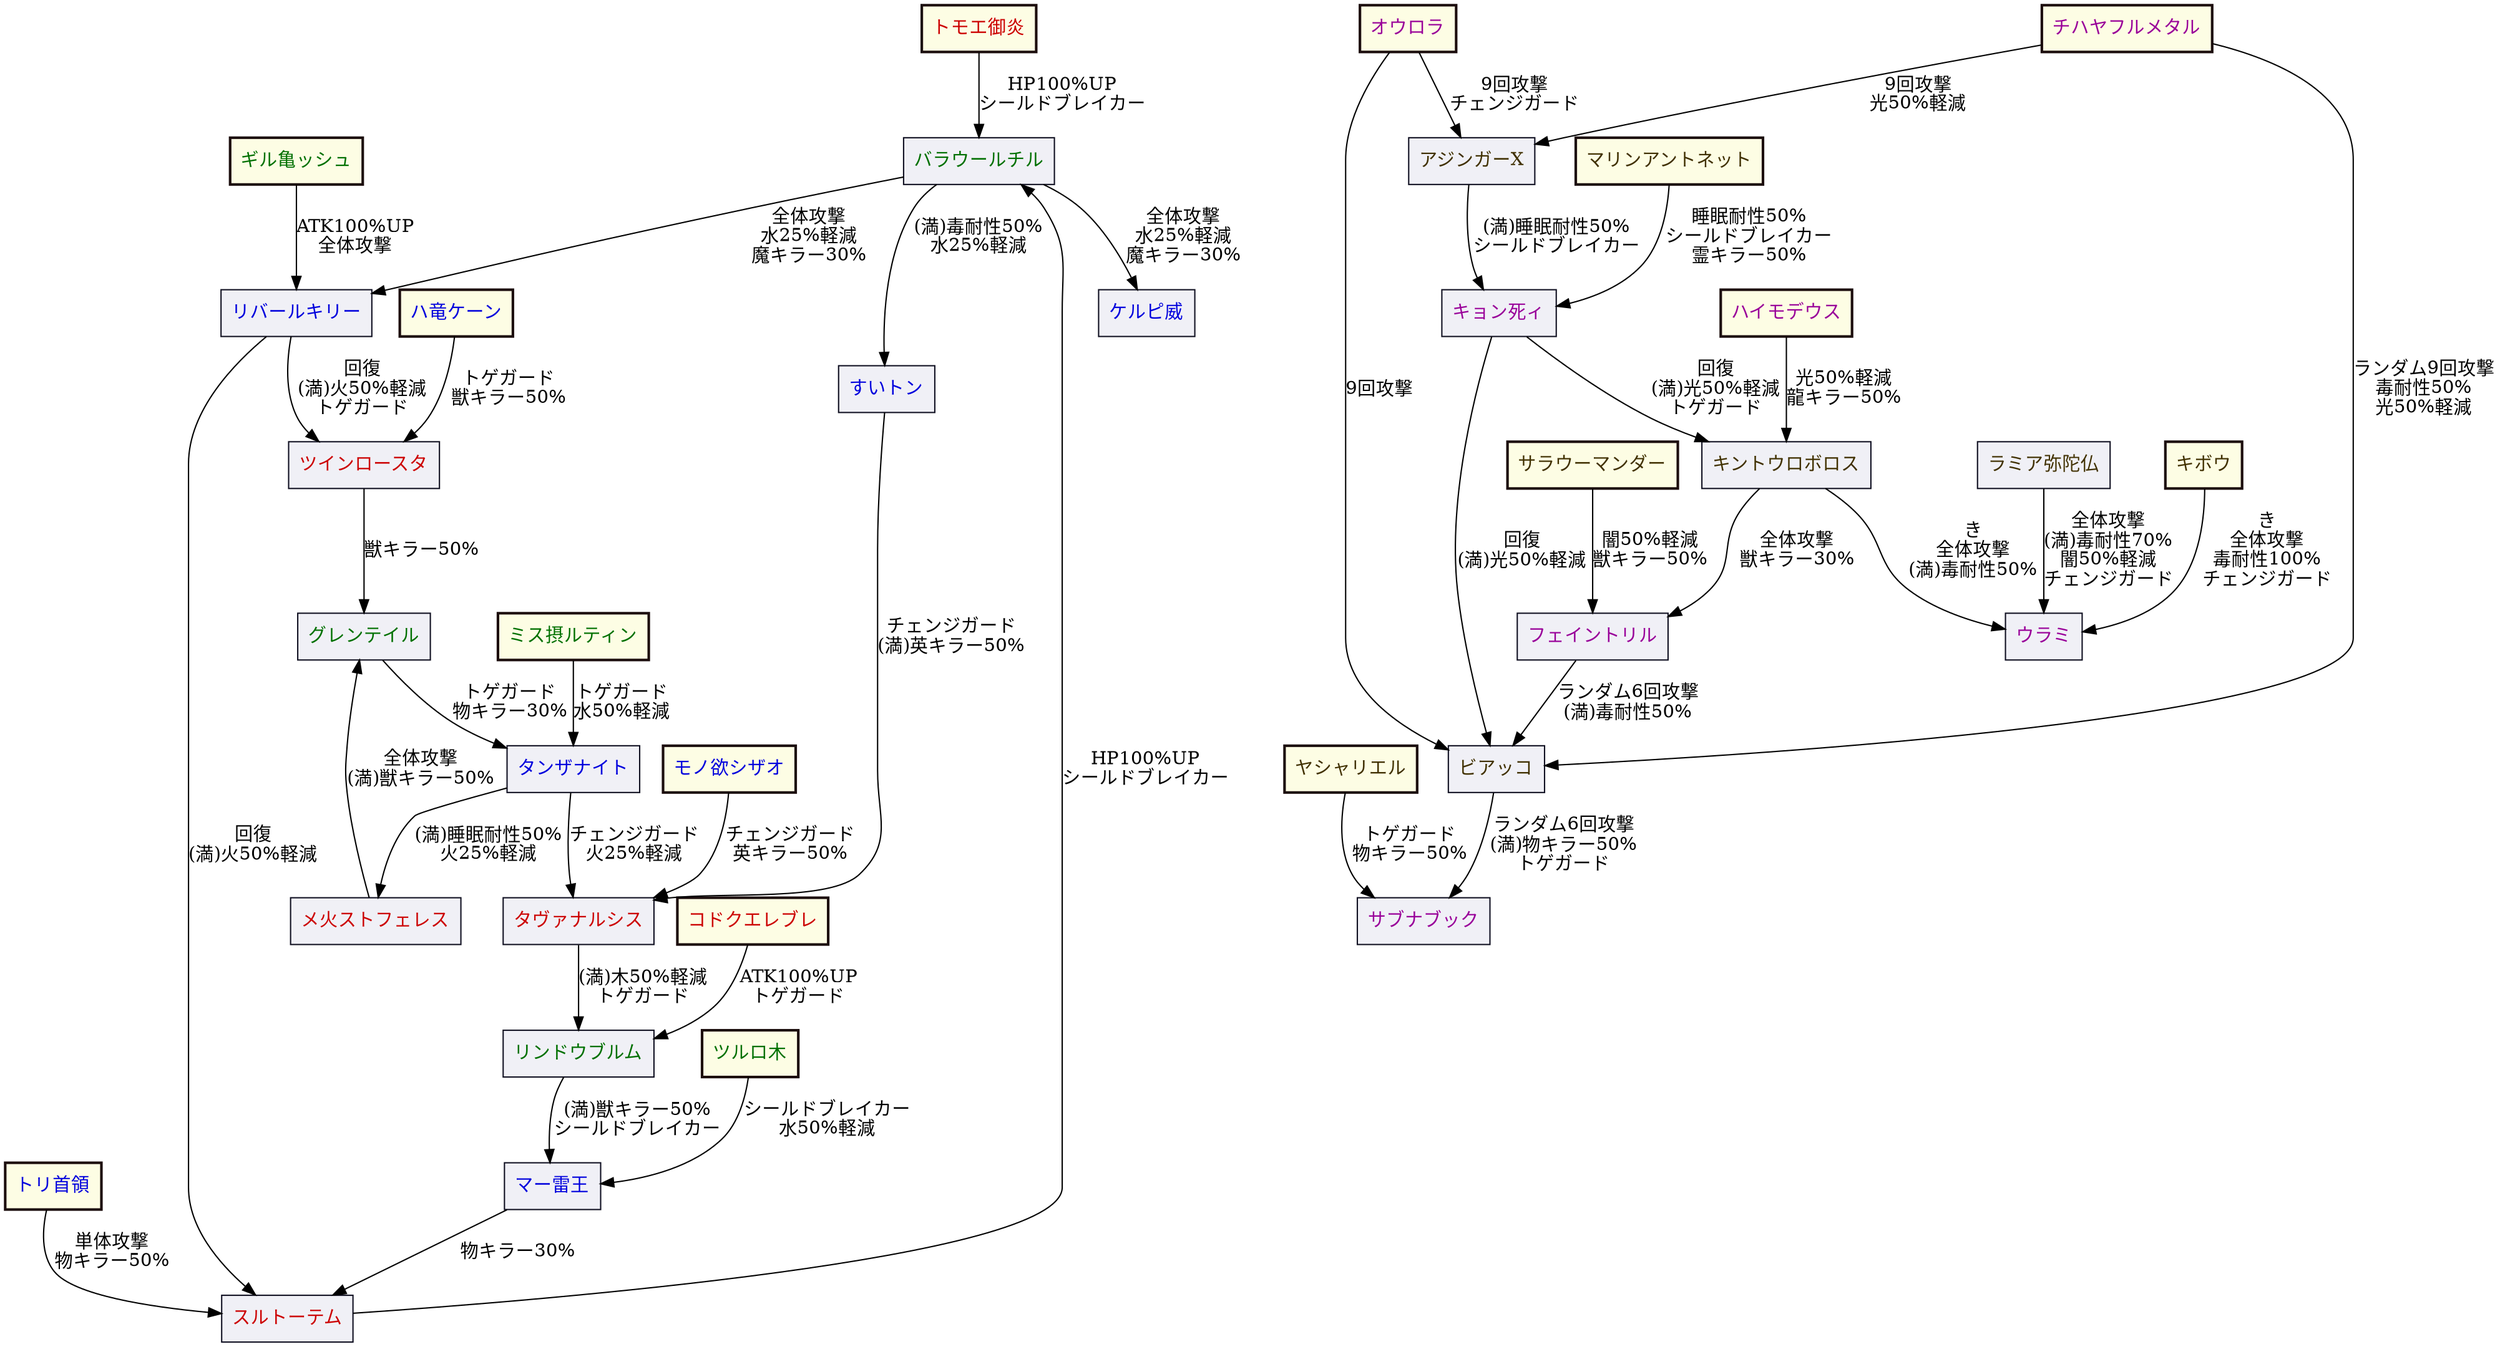 digraph {
    // layout = circo;
    layout = dot;

    // settings for nodes
    node [ shape = box ];

    // ガチャ設定
    node [ color="#1c0e0e" style="bold,filled" fillcolor="#fdfde4" ];

    // ガチャ1
    tomoe [ label="トモエ御炎" fontcolor="#cc0000" ];
    torito [ label="トリ首領" fontcolor="#0000dd" ];
    giruga [ label="ギル亀ッシュ" fontcolor="#007000" ];
    yashari [ label="ヤシャリエル" fontcolor="#403000" ];
    ouro [ label="オウロラ" fontcolor="#990099" ];
    kodoku [ label="コドクエレブレ" fontcolor="#cc0000" ];
    haryu [ label="ハ竜ケーン" fontcolor="#0000dd" ];
    misute [ label="ミス摂ルティン" fontcolor="#007000" ];
    sarau [ label="サラウーマンダー" fontcolor="#403000" ];
    haimo [ label="ハイモデウス" fontcolor="#990099" ];

    // ガチャ2
    // takami [ label="タカミオ結ビ" fontcolor="#cc0000" ];
    // kamio [ label="カミオ結ビ" fontcolor="#007000" ];

    // ガチャ3
    monoho [ label="モノ欲シザオ" fontcolor="#0000dd" ];
    tururo [ label="ツルロ木" fontcolor="#007000" ];
    marin [ label="マリンアントネット" fontcolor="#403000" ];
    chihaya [ label="チハヤフルメタル" fontcolor="#990099" ];

    // ガチャ4
    kibou [ label="キボウ" fontcolor="#403000" ];

    // 上級設定
    node [ color="#111122" style="solid,filled" fillcolor="#f0f0f6"];

    // 上級ステージ
    // marugo [ label="マルゴシアス" fontcolor="#cc0000" ];
    kerupi [ label="ケルピ威" fontcolor="#0000dd" ];
    // sekume [ label="セク滅ト" fontcolor="#007000" ];
    ramia [ label="ラミア弥陀仏" fontcolor="#403000" ];
    // bihimo [ label="ビヒモスヤァ" fontcolor="#990099" ];

    // 降臨設定
    // node [ color="#111122" style="solid,filled" fillcolor="#f0f0f6"];

    // 降臨1
    suruto [ label="スルトーテム" fontcolor="#cc0000" ];
    ribaru [ label="リバールキリー" fontcolor="#0000dd" ];
    barau [ label="バラウールチル" fontcolor="#007000" ];
    ajin [ label="アジンガーX" fontcolor="#403000" ];
    sabuna [ label="サブナブック" fontcolor="#990099" ];

    // 降臨2
    tuin [ label="ツインロースタ" fontcolor="#cc0000" ];
    tanza [ label="タンザナイト" fontcolor="#0000dd" ];
    rindo [ label="リンドウブルム" fontcolor="#007000" ];
    kinto [ label="キントウロボロス" fontcolor="#403000" ];
    fein [ label="フェイントリル" fontcolor="#990099" ];

    // 降臨3
    tavana [ label="タヴァナルシス" fontcolor="#cc0000" ];
    marai [ label="マー雷王" fontcolor="#0000dd" ]
    guren [ label="グレンテイル" fontcolor="#007000" ];
    biako [ label="ビアッコ" fontcolor="#403000" ];
    kyonshi [ label="キョン死ィ" fontcolor="#990099" ];

    // 降臨4
    mehisu [ label="メ火ストフェレス" fontcolor="#cc0000" ];
    suito [ label="すいトン" fontcolor="#0000dd" ];
    urami [ label="ウラミ" fontcolor="#990099" ];

    // ガチャ1
    tomoe -> barau [ label="HP100%UP\nシールドブレイカー" ];
    torito -> suruto [ label="単体攻撃\n物キラー50%" ];
    giruga -> ribaru [ label="ATK100%UP\n全体攻撃" ];
    yashari -> sabuna [ label="トゲガード\n物キラー50%" ];
    ouro -> ajin [ label="9回攻撃\nチェンジガード"];
    ouro -> biako [ label="9回攻撃" ];

    // ガチャ3
    kodoku -> rindo [ label="ATK100%UP\nトゲガード" ];
    haryu -> tuin [ label="トゲガード\n獣キラー50%"];
    misute -> tanza [ label="トゲガード\n水50%軽減" ];
    sarau -> fein [ label="闇50%軽減\n獣キラー50%" ];
    haimo -> kinto [ label="光50%軽減\n龍キラー50%" ];

    // ガチャ4
    monoho -> tavana [ label="チェンジガード\n英キラー50%" ];
    tururo -> marai [ label="シールドブレイカー\n水50%軽減" ];
    marin -> kyonshi [ label="睡眠耐性50%\nシールドブレイカー\n霊キラー50%" ];
    chihaya -> ajin [ label="9回攻撃\n光50%軽減" ];
    chihaya -> biako [ label="ランダム9回攻撃\n毒耐性50%\n光50%軽減" ];

    // ガチャ5
    kibou -> urami [ label="き\n全体攻撃\n毒耐性100%\nチェンジガード" ];

    // 上級クエスト
    ramia -> urami [ label="全体攻撃\n(満)毒耐性70%\n闇50%軽減\nチェンジガード" ];

    // 降臨1
    suruto -> barau [ label="HP100%UP\nシールドブレイカー" ];
    ribaru -> tuin [ label="回復\n(満)火50%軽減\nトゲガード" ];
    ribaru -> suruto [ label="回復\n(満)火50%軽減" ];
    barau -> ribaru [ label="全体攻撃\n水25%軽減\n魔キラー30%" ];
    barau -> kerupi [ label="全体攻撃\n水25%軽減\n魔キラー30%" ];
    barau -> suito [ label="(満)毒耐性50%\n水25%軽減" ];
    // sabuna -> ajin [ label="睡眠耐性50%\nチェンジガード\n光25%軽減", style=dotted ];
    ajin -> kyonshi [ label="(満)睡眠耐性50%\nシールドブレイカー" ];

    // 降臨2
    tuin -> guren [ label="獣キラー50%" ];
    tanza -> tavana [ label="チェンジガード\n火25%軽減" ];
    tanza -> mehisu [ label="(満)睡眠耐性50%\n火25%軽減" ];
    rindo -> marai [ label="(満)獣キラー50%\nシールドブレイカー" ];
    fein -> biako [ label="ランダム6回攻撃\n(満)毒耐性50%" ];
    kinto -> fein [ label="全体攻撃\n獣キラー30%" ];
    kinto -> urami [ label="き\n全体攻撃\n(満)毒耐性50%" ]

    // 降臨3
    tavana -> rindo [ label="(満)木50%軽減\nトゲガード" ];
    marai -> suruto [ label="物キラー30%" ];
    guren -> tanza [ label="トゲガード\n物キラー30%" ];
    biako -> sabuna [ label="ランダム6回攻撃\n(満)物キラー50%\nトゲガード" ];
    kyonshi -> kinto [ label="回復\n(満)光50%軽減\nトゲガード" ];
    kyonshi -> biako [ label="回復\n(満)光50%軽減" ];

    // 降臨4
    mehisu -> guren [ label="全体攻撃\n(満)獣キラー50%" ];
    suito -> tavana [ label="チェンジガード\n(満)英キラー50%" ];
    // urami -> [ label="" ];
}
